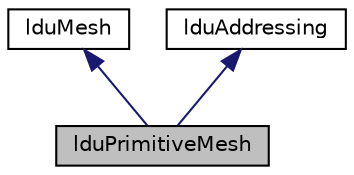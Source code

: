 digraph "lduPrimitiveMesh"
{
  bgcolor="transparent";
  edge [fontname="Helvetica",fontsize="10",labelfontname="Helvetica",labelfontsize="10"];
  node [fontname="Helvetica",fontsize="10",shape=record];
  Node1 [label="lduPrimitiveMesh",height=0.2,width=0.4,color="black", fillcolor="grey75", style="filled", fontcolor="black"];
  Node2 -> Node1 [dir="back",color="midnightblue",fontsize="10",style="solid",fontname="Helvetica"];
  Node2 [label="lduMesh",height=0.2,width=0.4,color="black",URL="$a01284.html",tooltip="Abstract base class for meshes which provide LDU addressing for the construction of lduMatrix and LDU..."];
  Node3 -> Node1 [dir="back",color="midnightblue",fontsize="10",style="solid",fontname="Helvetica"];
  Node3 [label="lduAddressing",height=0.2,width=0.4,color="black",URL="$a01277.html",tooltip="The class contains the addressing required by the lduMatrix: upper, lower and losort. "];
}
